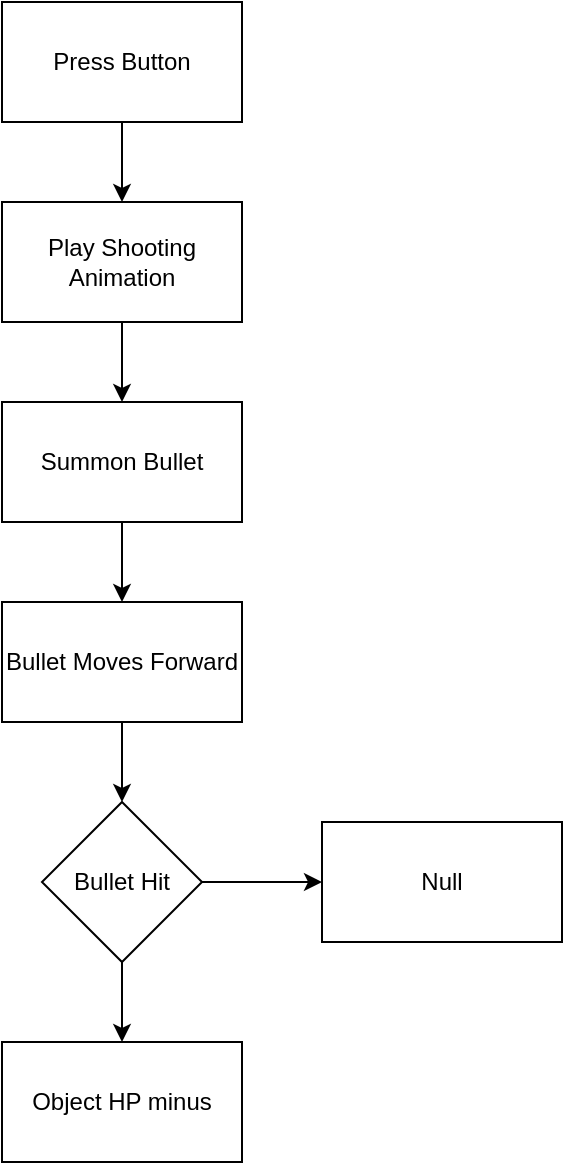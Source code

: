 <mxfile version="24.1.0" type="device">
  <diagram name="Page-1" id="VFGt--R1B8ZWibKY3yJB">
    <mxGraphModel dx="1050" dy="621" grid="1" gridSize="10" guides="1" tooltips="1" connect="1" arrows="1" fold="1" page="1" pageScale="1" pageWidth="850" pageHeight="1100" math="0" shadow="0">
      <root>
        <mxCell id="0" />
        <mxCell id="1" parent="0" />
        <mxCell id="bgJtV3R3lk_PW8y2MEkD-3" value="" style="edgeStyle=orthogonalEdgeStyle;rounded=0;orthogonalLoop=1;jettySize=auto;html=1;" edge="1" parent="1" source="bgJtV3R3lk_PW8y2MEkD-1" target="bgJtV3R3lk_PW8y2MEkD-2">
          <mxGeometry relative="1" as="geometry" />
        </mxCell>
        <mxCell id="bgJtV3R3lk_PW8y2MEkD-1" value="Press Button" style="rounded=0;whiteSpace=wrap;html=1;" vertex="1" parent="1">
          <mxGeometry x="365" y="80" width="120" height="60" as="geometry" />
        </mxCell>
        <mxCell id="bgJtV3R3lk_PW8y2MEkD-5" value="" style="edgeStyle=orthogonalEdgeStyle;rounded=0;orthogonalLoop=1;jettySize=auto;html=1;" edge="1" parent="1" source="bgJtV3R3lk_PW8y2MEkD-2" target="bgJtV3R3lk_PW8y2MEkD-4">
          <mxGeometry relative="1" as="geometry" />
        </mxCell>
        <mxCell id="bgJtV3R3lk_PW8y2MEkD-2" value="Play Shooting Animation" style="whiteSpace=wrap;html=1;rounded=0;" vertex="1" parent="1">
          <mxGeometry x="365" y="180" width="120" height="60" as="geometry" />
        </mxCell>
        <mxCell id="bgJtV3R3lk_PW8y2MEkD-7" value="" style="edgeStyle=orthogonalEdgeStyle;rounded=0;orthogonalLoop=1;jettySize=auto;html=1;" edge="1" parent="1" source="bgJtV3R3lk_PW8y2MEkD-4" target="bgJtV3R3lk_PW8y2MEkD-6">
          <mxGeometry relative="1" as="geometry" />
        </mxCell>
        <mxCell id="bgJtV3R3lk_PW8y2MEkD-4" value="Summon Bullet" style="whiteSpace=wrap;html=1;rounded=0;" vertex="1" parent="1">
          <mxGeometry x="365" y="280" width="120" height="60" as="geometry" />
        </mxCell>
        <mxCell id="bgJtV3R3lk_PW8y2MEkD-9" value="" style="edgeStyle=orthogonalEdgeStyle;rounded=0;orthogonalLoop=1;jettySize=auto;html=1;" edge="1" parent="1" source="bgJtV3R3lk_PW8y2MEkD-6" target="bgJtV3R3lk_PW8y2MEkD-8">
          <mxGeometry relative="1" as="geometry" />
        </mxCell>
        <mxCell id="bgJtV3R3lk_PW8y2MEkD-6" value="Bullet Moves Forward" style="whiteSpace=wrap;html=1;rounded=0;" vertex="1" parent="1">
          <mxGeometry x="365" y="380" width="120" height="60" as="geometry" />
        </mxCell>
        <mxCell id="bgJtV3R3lk_PW8y2MEkD-11" value="" style="edgeStyle=orthogonalEdgeStyle;rounded=0;orthogonalLoop=1;jettySize=auto;html=1;" edge="1" parent="1" source="bgJtV3R3lk_PW8y2MEkD-8" target="bgJtV3R3lk_PW8y2MEkD-10">
          <mxGeometry relative="1" as="geometry" />
        </mxCell>
        <mxCell id="bgJtV3R3lk_PW8y2MEkD-13" value="" style="edgeStyle=orthogonalEdgeStyle;rounded=0;orthogonalLoop=1;jettySize=auto;html=1;" edge="1" parent="1" source="bgJtV3R3lk_PW8y2MEkD-8" target="bgJtV3R3lk_PW8y2MEkD-12">
          <mxGeometry relative="1" as="geometry" />
        </mxCell>
        <mxCell id="bgJtV3R3lk_PW8y2MEkD-8" value="Bullet Hit" style="rhombus;whiteSpace=wrap;html=1;rounded=0;" vertex="1" parent="1">
          <mxGeometry x="385" y="480" width="80" height="80" as="geometry" />
        </mxCell>
        <mxCell id="bgJtV3R3lk_PW8y2MEkD-10" value="Null" style="whiteSpace=wrap;html=1;rounded=0;" vertex="1" parent="1">
          <mxGeometry x="525" y="490" width="120" height="60" as="geometry" />
        </mxCell>
        <mxCell id="bgJtV3R3lk_PW8y2MEkD-12" value="Object HP minus" style="whiteSpace=wrap;html=1;rounded=0;" vertex="1" parent="1">
          <mxGeometry x="365" y="600" width="120" height="60" as="geometry" />
        </mxCell>
      </root>
    </mxGraphModel>
  </diagram>
</mxfile>
